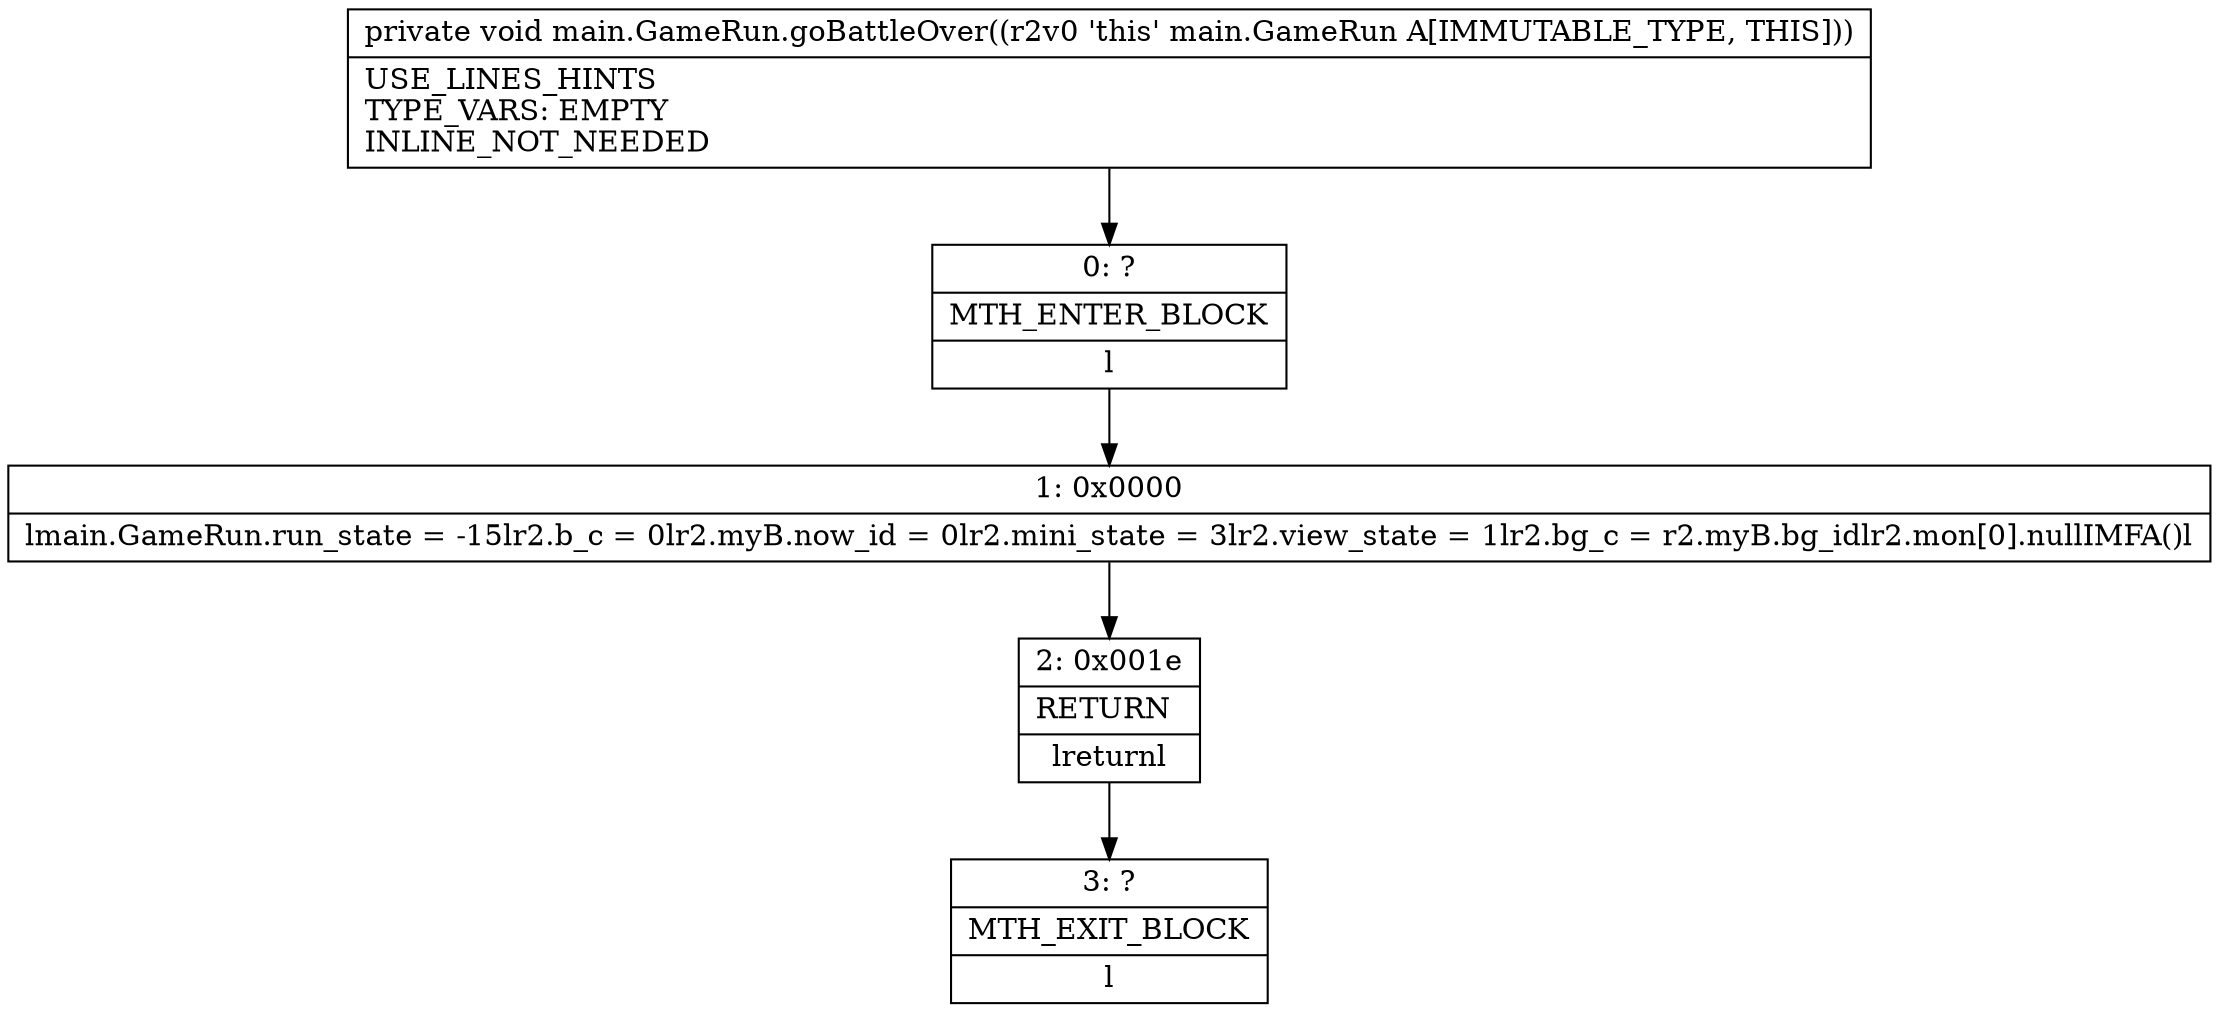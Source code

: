 digraph "CFG formain.GameRun.goBattleOver()V" {
Node_0 [shape=record,label="{0\:\ ?|MTH_ENTER_BLOCK\l|l}"];
Node_1 [shape=record,label="{1\:\ 0x0000|lmain.GameRun.run_state = \-15lr2.b_c = 0lr2.myB.now_id = 0lr2.mini_state = 3lr2.view_state = 1lr2.bg_c = r2.myB.bg_idlr2.mon[0].nullIMFA()l}"];
Node_2 [shape=record,label="{2\:\ 0x001e|RETURN\l|lreturnl}"];
Node_3 [shape=record,label="{3\:\ ?|MTH_EXIT_BLOCK\l|l}"];
MethodNode[shape=record,label="{private void main.GameRun.goBattleOver((r2v0 'this' main.GameRun A[IMMUTABLE_TYPE, THIS]))  | USE_LINES_HINTS\lTYPE_VARS: EMPTY\lINLINE_NOT_NEEDED\l}"];
MethodNode -> Node_0;
Node_0 -> Node_1;
Node_1 -> Node_2;
Node_2 -> Node_3;
}

